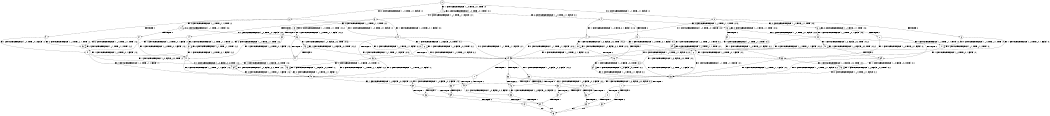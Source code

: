 digraph BCG {
size = "7, 10.5";
center = TRUE;
node [shape = circle];
0 [peripheries = 2];
0 -> 1 [label = "EX !1 !ATOMIC_EXCH_BRANCH (1, +0, TRUE, +0, 1, TRUE) !:0:"];
0 -> 2 [label = "EX !2 !ATOMIC_EXCH_BRANCH (1, +1, TRUE, +1, 1, FALSE) !:0:"];
0 -> 3 [label = "EX !0 !ATOMIC_EXCH_BRANCH (1, +1, TRUE, +1, 1, FALSE) !:0:"];
1 -> 4 [label = "EX !2 !ATOMIC_EXCH_BRANCH (1, +1, TRUE, +1, 1, FALSE) !:0:1:"];
1 -> 5 [label = "EX !0 !ATOMIC_EXCH_BRANCH (1, +1, TRUE, +1, 1, FALSE) !:0:1:"];
1 -> 1 [label = "EX !1 !ATOMIC_EXCH_BRANCH (1, +0, TRUE, +0, 1, TRUE) !:0:1:"];
2 -> 6 [label = "TERMINATE !2"];
2 -> 7 [label = "EX !1 !ATOMIC_EXCH_BRANCH (1, +0, TRUE, +0, 1, FALSE) !:0:2:"];
2 -> 8 [label = "EX !0 !ATOMIC_EXCH_BRANCH (1, +1, TRUE, +1, 1, TRUE) !:0:2:"];
3 -> 9 [label = "TERMINATE !0"];
3 -> 10 [label = "EX !1 !ATOMIC_EXCH_BRANCH (1, +0, TRUE, +0, 1, FALSE) !:0:"];
3 -> 11 [label = "EX !2 !ATOMIC_EXCH_BRANCH (1, +1, TRUE, +1, 1, TRUE) !:0:"];
4 -> 12 [label = "TERMINATE !2"];
4 -> 13 [label = "EX !0 !ATOMIC_EXCH_BRANCH (1, +1, TRUE, +1, 1, TRUE) !:0:1:2:"];
4 -> 7 [label = "EX !1 !ATOMIC_EXCH_BRANCH (1, +0, TRUE, +0, 1, FALSE) !:0:1:2:"];
5 -> 14 [label = "TERMINATE !0"];
5 -> 15 [label = "EX !2 !ATOMIC_EXCH_BRANCH (1, +1, TRUE, +1, 1, TRUE) !:0:1:"];
5 -> 10 [label = "EX !1 !ATOMIC_EXCH_BRANCH (1, +0, TRUE, +0, 1, FALSE) !:0:1:"];
6 -> 16 [label = "EX !1 !ATOMIC_EXCH_BRANCH (1, +0, TRUE, +0, 1, FALSE) !:0:"];
6 -> 17 [label = "EX !0 !ATOMIC_EXCH_BRANCH (1, +1, TRUE, +1, 1, TRUE) !:0:"];
7 -> 18 [label = "TERMINATE !2"];
7 -> 19 [label = "EX !0 !ATOMIC_EXCH_BRANCH (1, +1, TRUE, +1, 1, FALSE) !:0:1:2:"];
7 -> 20 [label = "EX !1 !ATOMIC_EXCH_BRANCH (1, +0, FALSE, +0, 2, TRUE) !:0:1:2:"];
8 -> 21 [label = "TERMINATE !2"];
8 -> 22 [label = "EX !1 !ATOMIC_EXCH_BRANCH (1, +0, TRUE, +0, 1, FALSE) !:0:2:"];
8 -> 8 [label = "EX !0 !ATOMIC_EXCH_BRANCH (1, +1, TRUE, +1, 1, TRUE) !:0:2:"];
9 -> 23 [label = "EX !2 !ATOMIC_EXCH_BRANCH (1, +1, TRUE, +1, 1, TRUE) !:1:"];
9 -> 24 [label = "EX !1 !ATOMIC_EXCH_BRANCH (1, +0, TRUE, +0, 1, FALSE) !:1:"];
10 -> 25 [label = "TERMINATE !0"];
10 -> 19 [label = "EX !2 !ATOMIC_EXCH_BRANCH (1, +1, TRUE, +1, 1, FALSE) !:0:1:"];
10 -> 26 [label = "EX !1 !ATOMIC_EXCH_BRANCH (1, +0, FALSE, +0, 2, TRUE) !:0:1:"];
11 -> 27 [label = "TERMINATE !0"];
11 -> 28 [label = "EX !1 !ATOMIC_EXCH_BRANCH (1, +0, TRUE, +0, 1, FALSE) !:0:2:"];
11 -> 11 [label = "EX !2 !ATOMIC_EXCH_BRANCH (1, +1, TRUE, +1, 1, TRUE) !:0:2:"];
12 -> 29 [label = "EX !0 !ATOMIC_EXCH_BRANCH (1, +1, TRUE, +1, 1, TRUE) !:0:1:"];
12 -> 16 [label = "EX !1 !ATOMIC_EXCH_BRANCH (1, +0, TRUE, +0, 1, FALSE) !:0:1:"];
13 -> 30 [label = "TERMINATE !2"];
13 -> 22 [label = "EX !1 !ATOMIC_EXCH_BRANCH (1, +0, TRUE, +0, 1, FALSE) !:0:1:2:"];
13 -> 13 [label = "EX !0 !ATOMIC_EXCH_BRANCH (1, +1, TRUE, +1, 1, TRUE) !:0:1:2:"];
14 -> 31 [label = "EX !2 !ATOMIC_EXCH_BRANCH (1, +1, TRUE, +1, 1, TRUE) !:1:"];
14 -> 24 [label = "EX !1 !ATOMIC_EXCH_BRANCH (1, +0, TRUE, +0, 1, FALSE) !:1:"];
15 -> 32 [label = "TERMINATE !0"];
15 -> 15 [label = "EX !2 !ATOMIC_EXCH_BRANCH (1, +1, TRUE, +1, 1, TRUE) !:0:1:2:"];
15 -> 28 [label = "EX !1 !ATOMIC_EXCH_BRANCH (1, +0, TRUE, +0, 1, FALSE) !:0:1:2:"];
16 -> 33 [label = "EX !0 !ATOMIC_EXCH_BRANCH (1, +1, TRUE, +1, 1, FALSE) !:0:1:"];
16 -> 34 [label = "EX !1 !ATOMIC_EXCH_BRANCH (1, +0, FALSE, +0, 2, TRUE) !:0:1:"];
17 -> 35 [label = "EX !1 !ATOMIC_EXCH_BRANCH (1, +0, TRUE, +0, 1, FALSE) !:0:"];
17 -> 17 [label = "EX !0 !ATOMIC_EXCH_BRANCH (1, +1, TRUE, +1, 1, TRUE) !:0:"];
18 -> 33 [label = "EX !0 !ATOMIC_EXCH_BRANCH (1, +1, TRUE, +1, 1, FALSE) !:0:1:"];
18 -> 34 [label = "EX !1 !ATOMIC_EXCH_BRANCH (1, +0, FALSE, +0, 2, TRUE) !:0:1:"];
19 -> 36 [label = "TERMINATE !2"];
19 -> 37 [label = "TERMINATE !0"];
19 -> 38 [label = "EX !1 !ATOMIC_EXCH_BRANCH (1, +0, FALSE, +0, 2, FALSE) !:0:1:2:"];
20 -> 18 [label = "TERMINATE !2"];
20 -> 19 [label = "EX !0 !ATOMIC_EXCH_BRANCH (1, +1, TRUE, +1, 1, FALSE) !:0:1:2:"];
20 -> 20 [label = "EX !1 !ATOMIC_EXCH_BRANCH (1, +0, FALSE, +0, 2, TRUE) !:0:1:2:"];
21 -> 35 [label = "EX !1 !ATOMIC_EXCH_BRANCH (1, +0, TRUE, +0, 1, FALSE) !:0:"];
21 -> 17 [label = "EX !0 !ATOMIC_EXCH_BRANCH (1, +1, TRUE, +1, 1, TRUE) !:0:"];
22 -> 39 [label = "TERMINATE !2"];
22 -> 40 [label = "EX !1 !ATOMIC_EXCH_BRANCH (1, +0, FALSE, +0, 2, TRUE) !:0:1:2:"];
22 -> 19 [label = "EX !0 !ATOMIC_EXCH_BRANCH (1, +1, TRUE, +1, 1, FALSE) !:0:1:2:"];
23 -> 41 [label = "EX !1 !ATOMIC_EXCH_BRANCH (1, +0, TRUE, +0, 1, FALSE) !:1:2:"];
23 -> 23 [label = "EX !2 !ATOMIC_EXCH_BRANCH (1, +1, TRUE, +1, 1, TRUE) !:1:2:"];
24 -> 42 [label = "EX !2 !ATOMIC_EXCH_BRANCH (1, +1, TRUE, +1, 1, FALSE) !:1:"];
24 -> 43 [label = "EX !1 !ATOMIC_EXCH_BRANCH (1, +0, FALSE, +0, 2, TRUE) !:1:"];
25 -> 42 [label = "EX !2 !ATOMIC_EXCH_BRANCH (1, +1, TRUE, +1, 1, FALSE) !:1:"];
25 -> 43 [label = "EX !1 !ATOMIC_EXCH_BRANCH (1, +0, FALSE, +0, 2, TRUE) !:1:"];
26 -> 25 [label = "TERMINATE !0"];
26 -> 19 [label = "EX !2 !ATOMIC_EXCH_BRANCH (1, +1, TRUE, +1, 1, FALSE) !:0:1:"];
26 -> 26 [label = "EX !1 !ATOMIC_EXCH_BRANCH (1, +0, FALSE, +0, 2, TRUE) !:0:1:"];
27 -> 41 [label = "EX !1 !ATOMIC_EXCH_BRANCH (1, +0, TRUE, +0, 1, FALSE) !:1:2:"];
27 -> 23 [label = "EX !2 !ATOMIC_EXCH_BRANCH (1, +1, TRUE, +1, 1, TRUE) !:1:2:"];
28 -> 44 [label = "TERMINATE !0"];
28 -> 19 [label = "EX !2 !ATOMIC_EXCH_BRANCH (1, +1, TRUE, +1, 1, FALSE) !:0:1:2:"];
28 -> 45 [label = "EX !1 !ATOMIC_EXCH_BRANCH (1, +0, FALSE, +0, 2, TRUE) !:0:1:2:"];
29 -> 35 [label = "EX !1 !ATOMIC_EXCH_BRANCH (1, +0, TRUE, +0, 1, FALSE) !:0:1:"];
29 -> 29 [label = "EX !0 !ATOMIC_EXCH_BRANCH (1, +1, TRUE, +1, 1, TRUE) !:0:1:"];
30 -> 35 [label = "EX !1 !ATOMIC_EXCH_BRANCH (1, +0, TRUE, +0, 1, FALSE) !:0:1:"];
30 -> 29 [label = "EX !0 !ATOMIC_EXCH_BRANCH (1, +1, TRUE, +1, 1, TRUE) !:0:1:"];
31 -> 31 [label = "EX !2 !ATOMIC_EXCH_BRANCH (1, +1, TRUE, +1, 1, TRUE) !:1:2:"];
31 -> 41 [label = "EX !1 !ATOMIC_EXCH_BRANCH (1, +0, TRUE, +0, 1, FALSE) !:1:2:"];
32 -> 31 [label = "EX !2 !ATOMIC_EXCH_BRANCH (1, +1, TRUE, +1, 1, TRUE) !:1:2:"];
32 -> 41 [label = "EX !1 !ATOMIC_EXCH_BRANCH (1, +0, TRUE, +0, 1, FALSE) !:1:2:"];
33 -> 46 [label = "TERMINATE !0"];
33 -> 47 [label = "EX !1 !ATOMIC_EXCH_BRANCH (1, +0, FALSE, +0, 2, FALSE) !:0:1:"];
34 -> 33 [label = "EX !0 !ATOMIC_EXCH_BRANCH (1, +1, TRUE, +1, 1, FALSE) !:0:1:"];
34 -> 34 [label = "EX !1 !ATOMIC_EXCH_BRANCH (1, +0, FALSE, +0, 2, TRUE) !:0:1:"];
35 -> 48 [label = "EX !1 !ATOMIC_EXCH_BRANCH (1, +0, FALSE, +0, 2, TRUE) !:0:1:"];
35 -> 33 [label = "EX !0 !ATOMIC_EXCH_BRANCH (1, +1, TRUE, +1, 1, FALSE) !:0:1:"];
36 -> 46 [label = "TERMINATE !0"];
36 -> 47 [label = "EX !1 !ATOMIC_EXCH_BRANCH (1, +0, FALSE, +0, 2, FALSE) !:0:1:"];
37 -> 49 [label = "TERMINATE !2"];
37 -> 50 [label = "EX !1 !ATOMIC_EXCH_BRANCH (1, +0, FALSE, +0, 2, FALSE) !:1:2:"];
38 -> 51 [label = "TERMINATE !1"];
38 -> 52 [label = "TERMINATE !2"];
38 -> 53 [label = "TERMINATE !0"];
39 -> 48 [label = "EX !1 !ATOMIC_EXCH_BRANCH (1, +0, FALSE, +0, 2, TRUE) !:0:1:"];
39 -> 33 [label = "EX !0 !ATOMIC_EXCH_BRANCH (1, +1, TRUE, +1, 1, FALSE) !:0:1:"];
40 -> 39 [label = "TERMINATE !2"];
40 -> 40 [label = "EX !1 !ATOMIC_EXCH_BRANCH (1, +0, FALSE, +0, 2, TRUE) !:0:1:2:"];
40 -> 19 [label = "EX !0 !ATOMIC_EXCH_BRANCH (1, +1, TRUE, +1, 1, FALSE) !:0:1:2:"];
41 -> 42 [label = "EX !2 !ATOMIC_EXCH_BRANCH (1, +1, TRUE, +1, 1, FALSE) !:1:2:"];
41 -> 54 [label = "EX !1 !ATOMIC_EXCH_BRANCH (1, +0, FALSE, +0, 2, TRUE) !:1:2:"];
42 -> 49 [label = "TERMINATE !2"];
42 -> 50 [label = "EX !1 !ATOMIC_EXCH_BRANCH (1, +0, FALSE, +0, 2, FALSE) !:1:2:"];
43 -> 42 [label = "EX !2 !ATOMIC_EXCH_BRANCH (1, +1, TRUE, +1, 1, FALSE) !:1:"];
43 -> 43 [label = "EX !1 !ATOMIC_EXCH_BRANCH (1, +0, FALSE, +0, 2, TRUE) !:1:"];
44 -> 42 [label = "EX !2 !ATOMIC_EXCH_BRANCH (1, +1, TRUE, +1, 1, FALSE) !:1:2:"];
44 -> 54 [label = "EX !1 !ATOMIC_EXCH_BRANCH (1, +0, FALSE, +0, 2, TRUE) !:1:2:"];
45 -> 44 [label = "TERMINATE !0"];
45 -> 19 [label = "EX !2 !ATOMIC_EXCH_BRANCH (1, +1, TRUE, +1, 1, FALSE) !:0:1:2:"];
45 -> 45 [label = "EX !1 !ATOMIC_EXCH_BRANCH (1, +0, FALSE, +0, 2, TRUE) !:0:1:2:"];
46 -> 55 [label = "EX !1 !ATOMIC_EXCH_BRANCH (1, +0, FALSE, +0, 2, FALSE) !:1:"];
47 -> 56 [label = "TERMINATE !1"];
47 -> 57 [label = "TERMINATE !0"];
48 -> 48 [label = "EX !1 !ATOMIC_EXCH_BRANCH (1, +0, FALSE, +0, 2, TRUE) !:0:1:"];
48 -> 33 [label = "EX !0 !ATOMIC_EXCH_BRANCH (1, +1, TRUE, +1, 1, FALSE) !:0:1:"];
49 -> 55 [label = "EX !1 !ATOMIC_EXCH_BRANCH (1, +0, FALSE, +0, 2, FALSE) !:1:"];
50 -> 58 [label = "TERMINATE !1"];
50 -> 59 [label = "TERMINATE !2"];
51 -> 60 [label = "TERMINATE !2"];
51 -> 61 [label = "TERMINATE !0"];
52 -> 56 [label = "TERMINATE !1"];
52 -> 57 [label = "TERMINATE !0"];
53 -> 58 [label = "TERMINATE !1"];
53 -> 59 [label = "TERMINATE !2"];
54 -> 42 [label = "EX !2 !ATOMIC_EXCH_BRANCH (1, +1, TRUE, +1, 1, FALSE) !:1:2:"];
54 -> 54 [label = "EX !1 !ATOMIC_EXCH_BRANCH (1, +0, FALSE, +0, 2, TRUE) !:1:2:"];
55 -> 62 [label = "TERMINATE !1"];
56 -> 63 [label = "TERMINATE !0"];
57 -> 62 [label = "TERMINATE !1"];
58 -> 64 [label = "TERMINATE !2"];
59 -> 62 [label = "TERMINATE !1"];
60 -> 63 [label = "TERMINATE !0"];
61 -> 65 [label = "TERMINATE !2"];
62 -> 66 [label = "exit"];
63 -> 66 [label = "exit"];
64 -> 66 [label = "exit"];
65 -> 66 [label = "exit"];
}
